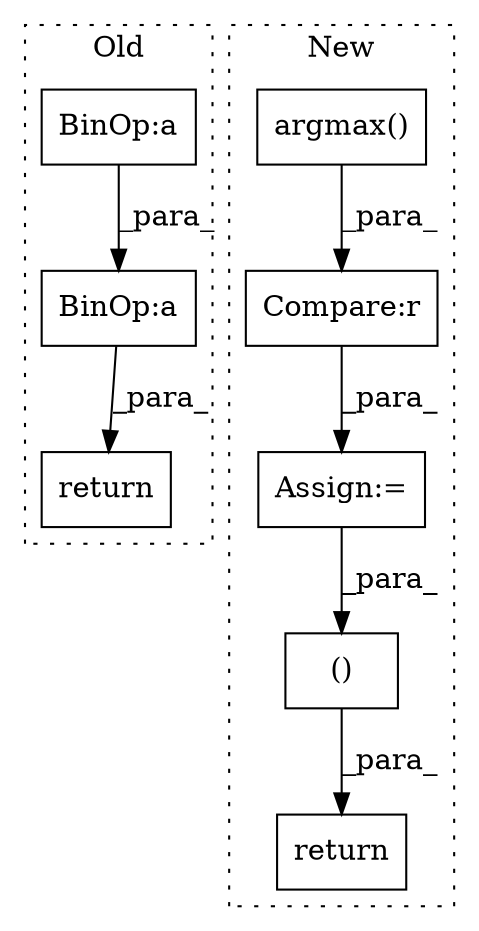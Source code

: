 digraph G {
subgraph cluster0 {
1 [label="return" a="93" s="7998" l="7" shape="box"];
7 [label="BinOp:a" a="82" s="7885" l="3" shape="box"];
8 [label="BinOp:a" a="82" s="7808" l="3" shape="box"];
label = "Old";
style="dotted";
}
subgraph cluster1 {
2 [label="argmax()" a="75" s="7928,7945" l="11,1" shape="box"];
3 [label="Assign:=" a="68" s="7924" l="3" shape="box"];
4 [label="return" a="93" s="8083" l="7" shape="box"];
5 [label="()" a="54" s="8094" l="10" shape="box"];
6 [label="Compare:r" a="40" s="7927" l="27" shape="box"];
label = "New";
style="dotted";
}
2 -> 6 [label="_para_"];
3 -> 5 [label="_para_"];
5 -> 4 [label="_para_"];
6 -> 3 [label="_para_"];
7 -> 1 [label="_para_"];
8 -> 7 [label="_para_"];
}